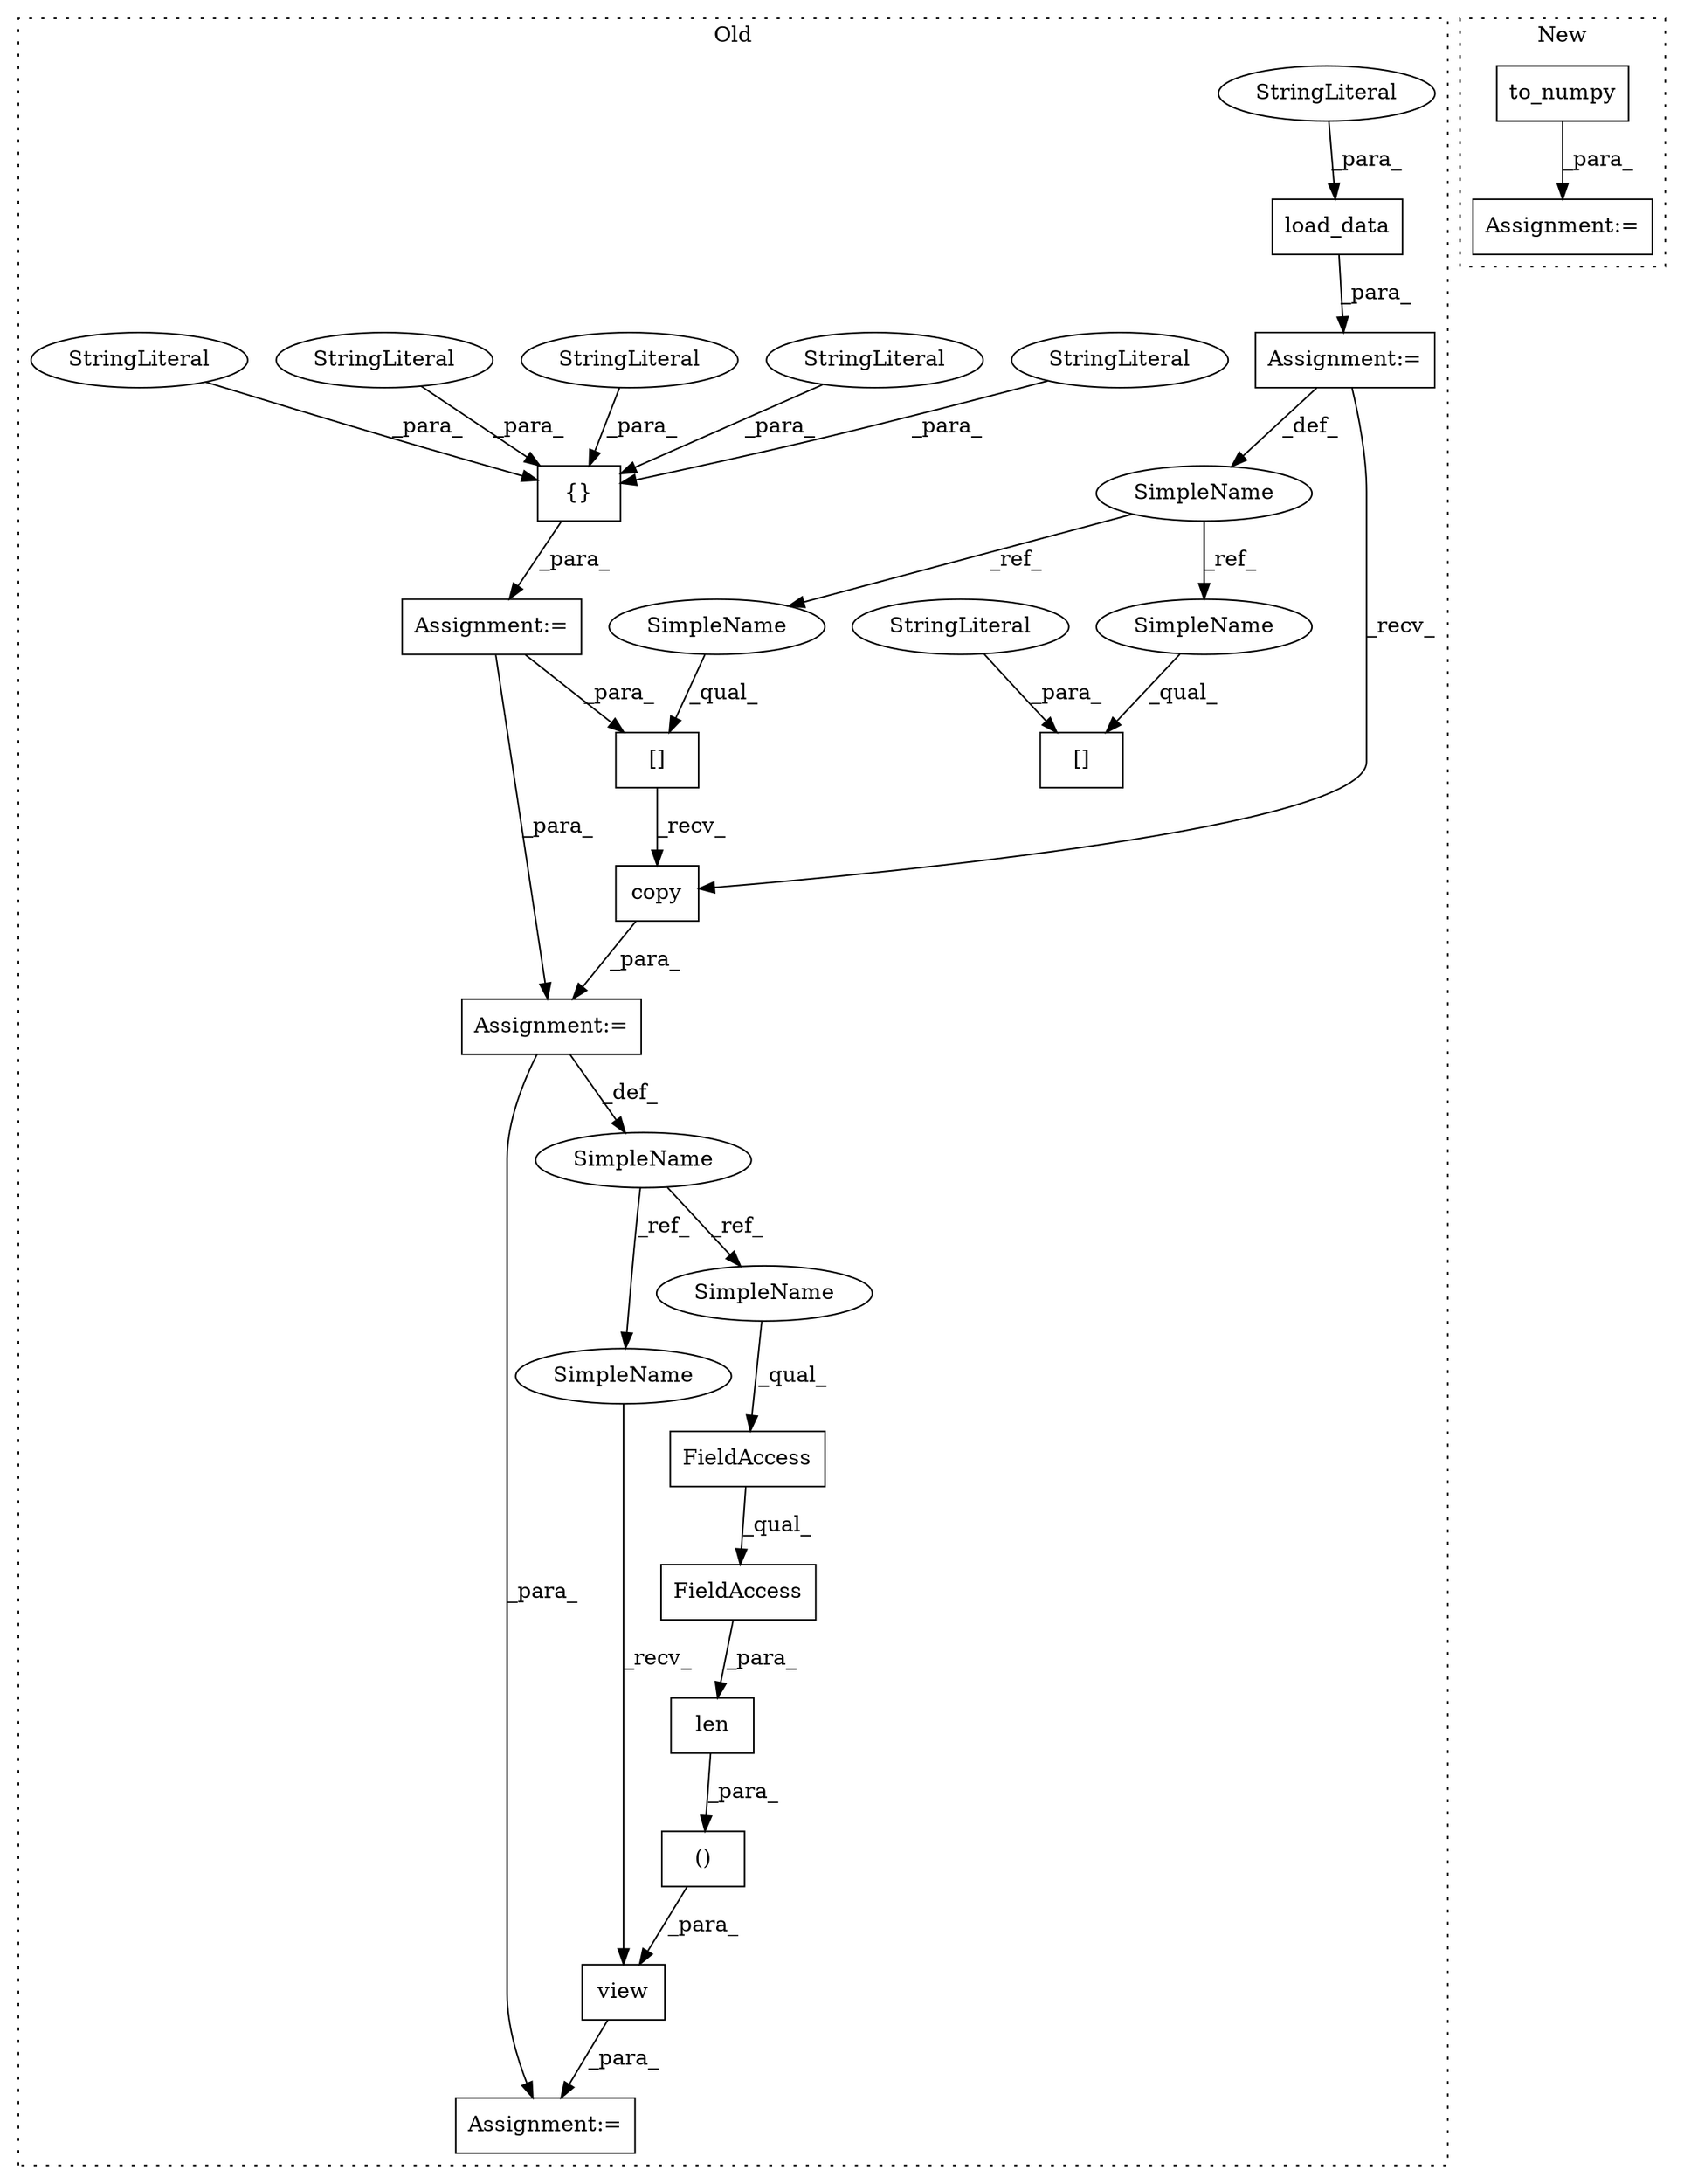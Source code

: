 digraph G {
subgraph cluster0 {
1 [label="view" a="32" s="2130,2176" l="10,2" shape="box"];
3 [label="()" a="106" s="2140" l="36" shape="box"];
4 [label="{}" a="4" s="2028,2089" l="1,1" shape="box"];
5 [label="[]" a="2" s="2098,2112" l="9,1" shape="box"];
6 [label="len" a="32" s="2158,2175" l="4,1" shape="box"];
7 [label="FieldAccess" a="22" s="2162" l="13" shape="box"];
8 [label="FieldAccess" a="22" s="2162" l="7" shape="box"];
10 [label="StringLiteral" a="45" s="2068" l="8" shape="ellipse"];
11 [label="StringLiteral" a="45" s="2051" l="7" shape="ellipse"];
12 [label="Assignment:=" a="7" s="2127" l="1" shape="box"];
13 [label="StringLiteral" a="45" s="2038" l="6" shape="ellipse"];
14 [label="StringLiteral" a="45" s="2084" l="5" shape="ellipse"];
15 [label="StringLiteral" a="45" s="2029" l="8" shape="ellipse"];
16 [label="SimpleName" a="42" s="1969" l="8" shape="ellipse"];
17 [label="[]" a="2" s="2186,2205" l="9,1" shape="box"];
18 [label="Assignment:=" a="7" s="1977" l="1" shape="box"];
19 [label="StringLiteral" a="45" s="2195" l="10" shape="ellipse"];
20 [label="load_data" a="32" s="1983,2003" l="10,1" shape="box"];
21 [label="StringLiteral" a="45" s="1993" l="10" shape="ellipse"];
22 [label="SimpleName" a="42" s="2096" l="1" shape="ellipse"];
23 [label="copy" a="32" s="2114" l="6" shape="box"];
24 [label="Assignment:=" a="7" s="2015" l="1" shape="box"];
25 [label="Assignment:=" a="7" s="2097" l="1" shape="box"];
26 [label="SimpleName" a="42" s="2098" l="8" shape="ellipse"];
27 [label="SimpleName" a="42" s="2186" l="8" shape="ellipse"];
28 [label="SimpleName" a="42" s="2128" l="1" shape="ellipse"];
29 [label="SimpleName" a="42" s="2162" l="1" shape="ellipse"];
label = "Old";
style="dotted";
}
subgraph cluster1 {
2 [label="to_numpy" a="32" s="1824" l="10" shape="box"];
9 [label="Assignment:=" a="7" s="1814" l="2" shape="box"];
label = "New";
style="dotted";
}
1 -> 12 [label="_para_"];
2 -> 9 [label="_para_"];
3 -> 1 [label="_para_"];
4 -> 24 [label="_para_"];
5 -> 23 [label="_recv_"];
6 -> 3 [label="_para_"];
7 -> 6 [label="_para_"];
8 -> 7 [label="_qual_"];
10 -> 4 [label="_para_"];
11 -> 4 [label="_para_"];
13 -> 4 [label="_para_"];
14 -> 4 [label="_para_"];
15 -> 4 [label="_para_"];
16 -> 27 [label="_ref_"];
16 -> 26 [label="_ref_"];
18 -> 16 [label="_def_"];
18 -> 23 [label="_recv_"];
19 -> 17 [label="_para_"];
20 -> 18 [label="_para_"];
21 -> 20 [label="_para_"];
22 -> 29 [label="_ref_"];
22 -> 28 [label="_ref_"];
23 -> 25 [label="_para_"];
24 -> 25 [label="_para_"];
24 -> 5 [label="_para_"];
25 -> 22 [label="_def_"];
25 -> 12 [label="_para_"];
26 -> 5 [label="_qual_"];
27 -> 17 [label="_qual_"];
28 -> 1 [label="_recv_"];
29 -> 8 [label="_qual_"];
}